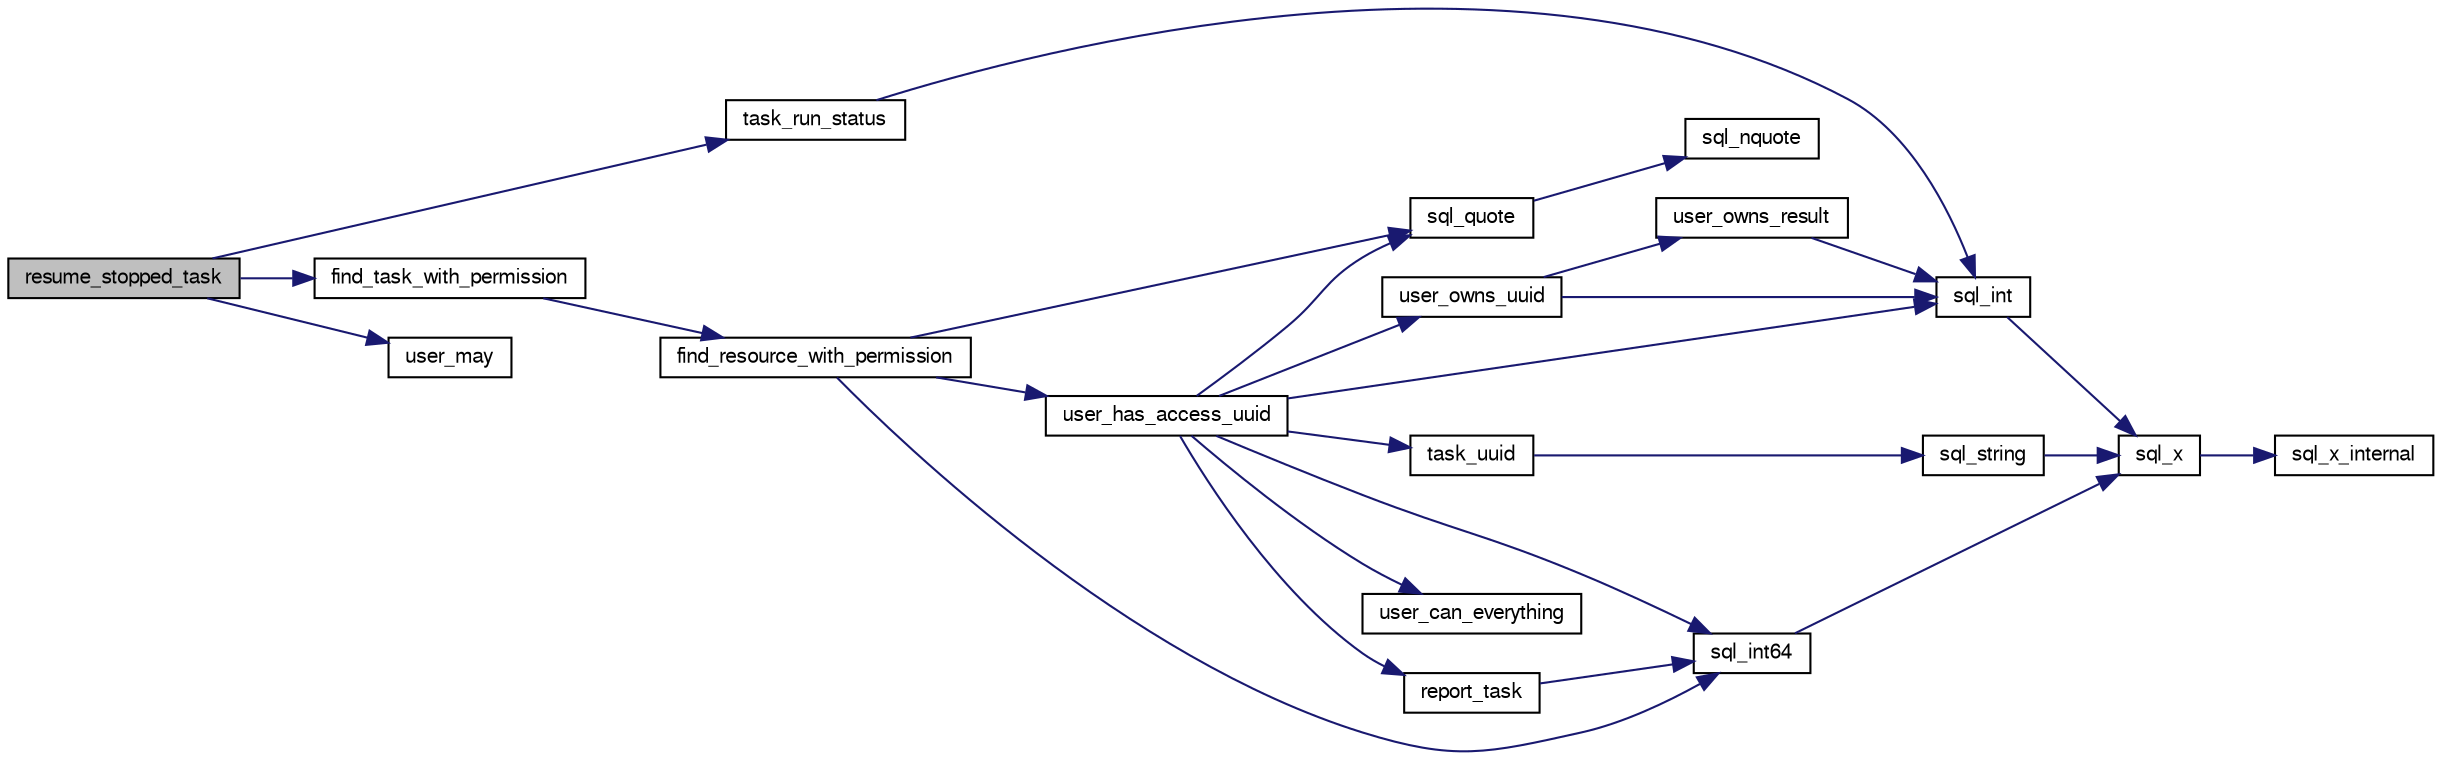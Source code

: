digraph G
{
  bgcolor="transparent";
  edge [fontname="FreeSans",fontsize="10",labelfontname="FreeSans",labelfontsize="10"];
  node [fontname="FreeSans",fontsize="10",shape=record];
  rankdir=LR;
  Node1 [label="resume_stopped_task",height=0.2,width=0.4,color="black", fillcolor="grey75", style="filled" fontcolor="black"];
  Node1 -> Node2 [color="midnightblue",fontsize="10",style="solid",fontname="FreeSans"];
  Node2 [label="find_task_with_permission",height=0.2,width=0.4,color="black",URL="$manage_8h.html#a6d78c3b661d76fd8c51d81bb15d0ad9f",tooltip="Find a task for a specific permission, given a UUID."];
  Node2 -> Node3 [color="midnightblue",fontsize="10",style="solid",fontname="FreeSans"];
  Node3 [label="find_resource_with_permission",height=0.2,width=0.4,color="black",URL="$manage__sql_8c.html#a8e5e57af96f6e97496e307a524c3cf86",tooltip="Find a resource given a UUID and a permission."];
  Node3 -> Node4 [color="midnightblue",fontsize="10",style="solid",fontname="FreeSans"];
  Node4 [label="sql_int64",height=0.2,width=0.4,color="black",URL="$sql_8c.html#a50fc1089978be8363ad4c0316db3ec1e",tooltip="Get a particular cell from a SQL query, as an int64."];
  Node4 -> Node5 [color="midnightblue",fontsize="10",style="solid",fontname="FreeSans"];
  Node5 [label="sql_x",height=0.2,width=0.4,color="black",URL="$sql_8c.html#ab63ed51752618d573ed942351af63511",tooltip="Get a particular cell from a SQL query."];
  Node5 -> Node6 [color="midnightblue",fontsize="10",style="solid",fontname="FreeSans"];
  Node6 [label="sql_x_internal",height=0.2,width=0.4,color="black",URL="$sql_8c.html#a848a1089772551bf731c98ef87566f1f",tooltip="Get a particular cell from a SQL query."];
  Node3 -> Node7 [color="midnightblue",fontsize="10",style="solid",fontname="FreeSans"];
  Node7 [label="sql_quote",height=0.2,width=0.4,color="black",URL="$sql_8c.html#a8c7800a459e5d568caff831140868a04",tooltip="Quotes a string to be passed to sql statements."];
  Node7 -> Node8 [color="midnightblue",fontsize="10",style="solid",fontname="FreeSans"];
  Node8 [label="sql_nquote",height=0.2,width=0.4,color="black",URL="$sql_8c.html#a9d4aea32bdd1c89be78b1fd5c446fa63",tooltip="Quotes a string of a known length to be passed to sql statements."];
  Node3 -> Node9 [color="midnightblue",fontsize="10",style="solid",fontname="FreeSans"];
  Node9 [label="user_has_access_uuid",height=0.2,width=0.4,color="black",URL="$manage__acl_8c.html#a20a99671955ac149ab612a5f311cb1f2",tooltip="Test whether the user may access a resource."];
  Node9 -> Node10 [color="midnightblue",fontsize="10",style="solid",fontname="FreeSans"];
  Node10 [label="report_task",height=0.2,width=0.4,color="black",URL="$manage_8h.html#abbe554b1a9df1cf4d1132ffe2a4202f3",tooltip="Return the task of a report."];
  Node10 -> Node4 [color="midnightblue",fontsize="10",style="solid",fontname="FreeSans"];
  Node9 -> Node11 [color="midnightblue",fontsize="10",style="solid",fontname="FreeSans"];
  Node11 [label="sql_int",height=0.2,width=0.4,color="black",URL="$sql_8c.html#a6305a16af4d5ab584b4611d5b5b812fb",tooltip="Get a particular cell from a SQL query, as an int."];
  Node11 -> Node5 [color="midnightblue",fontsize="10",style="solid",fontname="FreeSans"];
  Node9 -> Node4 [color="midnightblue",fontsize="10",style="solid",fontname="FreeSans"];
  Node9 -> Node7 [color="midnightblue",fontsize="10",style="solid",fontname="FreeSans"];
  Node9 -> Node12 [color="midnightblue",fontsize="10",style="solid",fontname="FreeSans"];
  Node12 [label="task_uuid",height=0.2,width=0.4,color="black",URL="$manage_8h.html#a7c5ca575001be2933e3ad2af24678f47",tooltip="Return the UUID of a task."];
  Node12 -> Node13 [color="midnightblue",fontsize="10",style="solid",fontname="FreeSans"];
  Node13 [label="sql_string",height=0.2,width=0.4,color="black",URL="$sql_8c.html#a2666d27f1435fe9af46780748f44c492",tooltip="Get a particular cell from a SQL query, as an string."];
  Node13 -> Node5 [color="midnightblue",fontsize="10",style="solid",fontname="FreeSans"];
  Node9 -> Node14 [color="midnightblue",fontsize="10",style="solid",fontname="FreeSans"];
  Node14 [label="user_can_everything",height=0.2,width=0.4,color="black",URL="$manage_8h.html#a94fd73780964b68bdbd2202718efea21",tooltip="Test whether a user may perform any operation."];
  Node9 -> Node15 [color="midnightblue",fontsize="10",style="solid",fontname="FreeSans"];
  Node15 [label="user_owns_uuid",height=0.2,width=0.4,color="black",URL="$manage__acl_8c.html#a090da863d4045f41c96748838cc77e8b",tooltip="Test whether a user owns a resource."];
  Node15 -> Node11 [color="midnightblue",fontsize="10",style="solid",fontname="FreeSans"];
  Node15 -> Node16 [color="midnightblue",fontsize="10",style="solid",fontname="FreeSans"];
  Node16 [label="user_owns_result",height=0.2,width=0.4,color="black",URL="$manage__acl_8c.html#a05ea9f5f94ba8ba512b4c02e91eb7062",tooltip="Test whether a user owns a result."];
  Node16 -> Node11 [color="midnightblue",fontsize="10",style="solid",fontname="FreeSans"];
  Node1 -> Node17 [color="midnightblue",fontsize="10",style="solid",fontname="FreeSans"];
  Node17 [label="task_run_status",height=0.2,width=0.4,color="black",URL="$manage_8h.html#a6ee81446351e254b95a54483210f1ada",tooltip="Return the run state of a task."];
  Node17 -> Node11 [color="midnightblue",fontsize="10",style="solid",fontname="FreeSans"];
  Node1 -> Node18 [color="midnightblue",fontsize="10",style="solid",fontname="FreeSans"];
  Node18 [label="user_may",height=0.2,width=0.4,color="black",URL="$manage_8h.html#abe056c751dd156a61be8677666039d29",tooltip="Test whether a user may perform an operation."];
}
